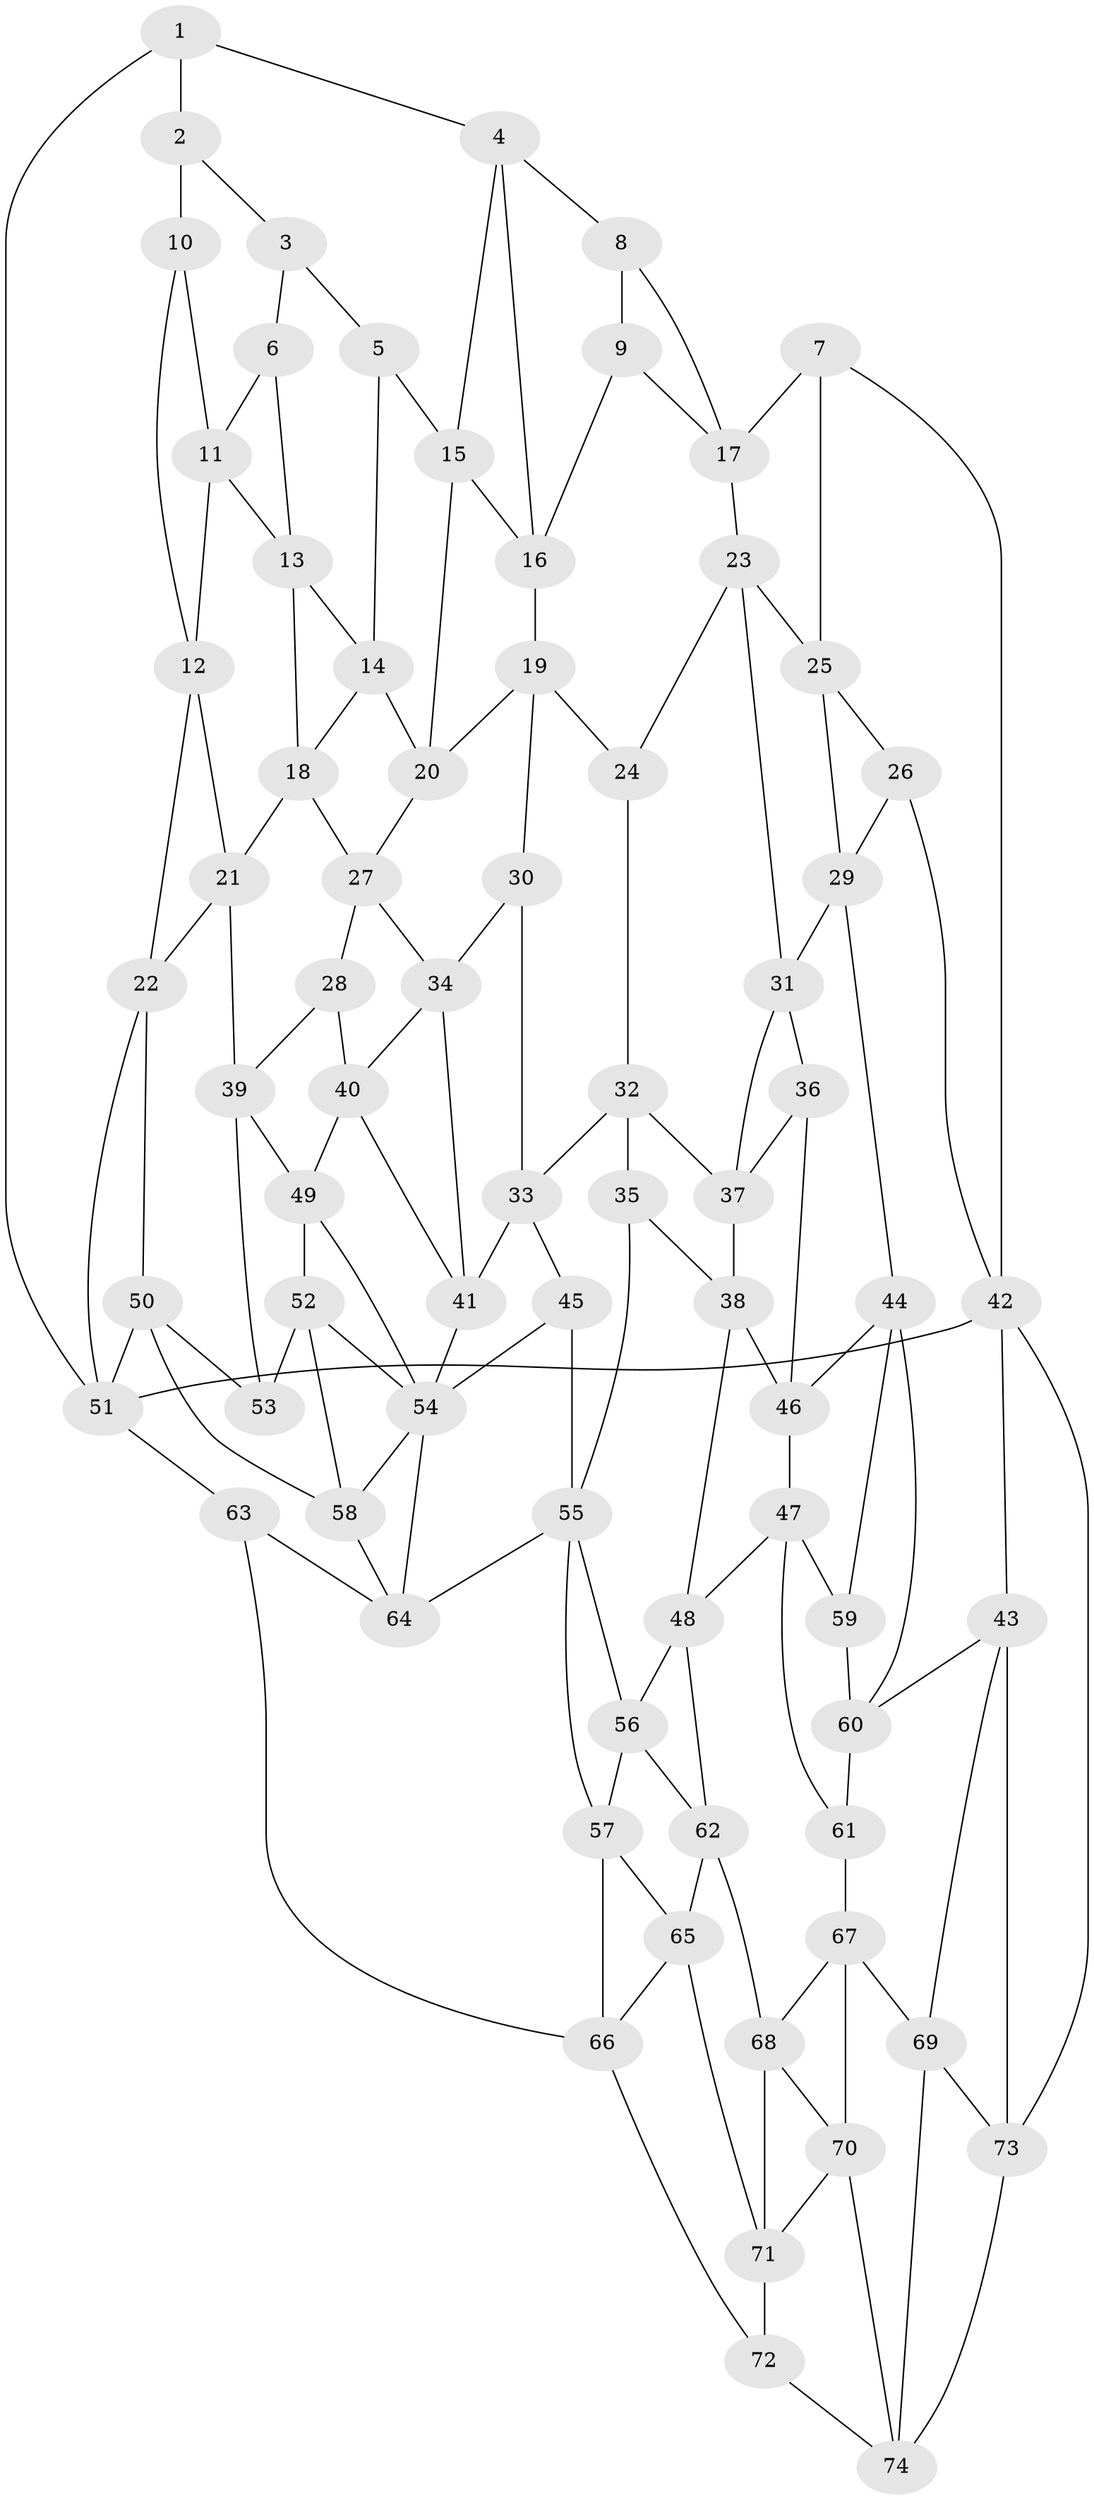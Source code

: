 // original degree distribution, {4: 0.23648648648648649, 6: 0.23648648648648649, 5: 0.5067567567567568, 3: 0.02027027027027027}
// Generated by graph-tools (version 1.1) at 2025/51/03/09/25 03:51:01]
// undirected, 74 vertices, 140 edges
graph export_dot {
graph [start="1"]
  node [color=gray90,style=filled];
  1;
  2;
  3;
  4;
  5;
  6;
  7;
  8;
  9;
  10;
  11;
  12;
  13;
  14;
  15;
  16;
  17;
  18;
  19;
  20;
  21;
  22;
  23;
  24;
  25;
  26;
  27;
  28;
  29;
  30;
  31;
  32;
  33;
  34;
  35;
  36;
  37;
  38;
  39;
  40;
  41;
  42;
  43;
  44;
  45;
  46;
  47;
  48;
  49;
  50;
  51;
  52;
  53;
  54;
  55;
  56;
  57;
  58;
  59;
  60;
  61;
  62;
  63;
  64;
  65;
  66;
  67;
  68;
  69;
  70;
  71;
  72;
  73;
  74;
  1 -- 2 [weight=1.0];
  1 -- 4 [weight=1.0];
  1 -- 51 [weight=1.0];
  2 -- 3 [weight=1.0];
  2 -- 10 [weight=2.0];
  3 -- 5 [weight=1.0];
  3 -- 6 [weight=1.0];
  4 -- 8 [weight=1.0];
  4 -- 15 [weight=1.0];
  4 -- 16 [weight=1.0];
  5 -- 14 [weight=1.0];
  5 -- 15 [weight=1.0];
  6 -- 11 [weight=1.0];
  6 -- 13 [weight=1.0];
  7 -- 17 [weight=1.0];
  7 -- 25 [weight=1.0];
  7 -- 42 [weight=1.0];
  8 -- 9 [weight=1.0];
  8 -- 17 [weight=1.0];
  9 -- 16 [weight=1.0];
  9 -- 17 [weight=1.0];
  10 -- 11 [weight=1.0];
  10 -- 12 [weight=1.0];
  11 -- 12 [weight=1.0];
  11 -- 13 [weight=1.0];
  12 -- 21 [weight=1.0];
  12 -- 22 [weight=1.0];
  13 -- 14 [weight=1.0];
  13 -- 18 [weight=1.0];
  14 -- 18 [weight=1.0];
  14 -- 20 [weight=1.0];
  15 -- 16 [weight=1.0];
  15 -- 20 [weight=1.0];
  16 -- 19 [weight=1.0];
  17 -- 23 [weight=1.0];
  18 -- 21 [weight=1.0];
  18 -- 27 [weight=1.0];
  19 -- 20 [weight=1.0];
  19 -- 24 [weight=1.0];
  19 -- 30 [weight=1.0];
  20 -- 27 [weight=1.0];
  21 -- 22 [weight=1.0];
  21 -- 39 [weight=1.0];
  22 -- 50 [weight=1.0];
  22 -- 51 [weight=1.0];
  23 -- 24 [weight=1.0];
  23 -- 25 [weight=1.0];
  23 -- 31 [weight=1.0];
  24 -- 32 [weight=1.0];
  25 -- 26 [weight=1.0];
  25 -- 29 [weight=1.0];
  26 -- 29 [weight=1.0];
  26 -- 42 [weight=1.0];
  27 -- 28 [weight=1.0];
  27 -- 34 [weight=1.0];
  28 -- 39 [weight=1.0];
  28 -- 40 [weight=1.0];
  29 -- 31 [weight=1.0];
  29 -- 44 [weight=1.0];
  30 -- 33 [weight=1.0];
  30 -- 34 [weight=1.0];
  31 -- 36 [weight=1.0];
  31 -- 37 [weight=1.0];
  32 -- 33 [weight=1.0];
  32 -- 35 [weight=1.0];
  32 -- 37 [weight=1.0];
  33 -- 41 [weight=1.0];
  33 -- 45 [weight=1.0];
  34 -- 40 [weight=1.0];
  34 -- 41 [weight=1.0];
  35 -- 38 [weight=1.0];
  35 -- 55 [weight=1.0];
  36 -- 37 [weight=1.0];
  36 -- 46 [weight=1.0];
  37 -- 38 [weight=1.0];
  38 -- 46 [weight=1.0];
  38 -- 48 [weight=1.0];
  39 -- 49 [weight=1.0];
  39 -- 53 [weight=1.0];
  40 -- 41 [weight=1.0];
  40 -- 49 [weight=1.0];
  41 -- 54 [weight=1.0];
  42 -- 43 [weight=1.0];
  42 -- 51 [weight=2.0];
  42 -- 73 [weight=1.0];
  43 -- 60 [weight=1.0];
  43 -- 69 [weight=1.0];
  43 -- 73 [weight=1.0];
  44 -- 46 [weight=1.0];
  44 -- 59 [weight=1.0];
  44 -- 60 [weight=1.0];
  45 -- 54 [weight=1.0];
  45 -- 55 [weight=2.0];
  46 -- 47 [weight=1.0];
  47 -- 48 [weight=1.0];
  47 -- 59 [weight=1.0];
  47 -- 61 [weight=1.0];
  48 -- 56 [weight=1.0];
  48 -- 62 [weight=1.0];
  49 -- 52 [weight=1.0];
  49 -- 54 [weight=1.0];
  50 -- 51 [weight=1.0];
  50 -- 53 [weight=1.0];
  50 -- 58 [weight=1.0];
  51 -- 63 [weight=1.0];
  52 -- 53 [weight=1.0];
  52 -- 54 [weight=1.0];
  52 -- 58 [weight=1.0];
  54 -- 58 [weight=1.0];
  54 -- 64 [weight=1.0];
  55 -- 56 [weight=1.0];
  55 -- 57 [weight=1.0];
  55 -- 64 [weight=1.0];
  56 -- 57 [weight=1.0];
  56 -- 62 [weight=1.0];
  57 -- 65 [weight=1.0];
  57 -- 66 [weight=1.0];
  58 -- 64 [weight=1.0];
  59 -- 60 [weight=1.0];
  60 -- 61 [weight=1.0];
  61 -- 67 [weight=1.0];
  62 -- 65 [weight=1.0];
  62 -- 68 [weight=1.0];
  63 -- 64 [weight=1.0];
  63 -- 66 [weight=1.0];
  65 -- 66 [weight=1.0];
  65 -- 71 [weight=1.0];
  66 -- 72 [weight=1.0];
  67 -- 68 [weight=1.0];
  67 -- 69 [weight=1.0];
  67 -- 70 [weight=1.0];
  68 -- 70 [weight=1.0];
  68 -- 71 [weight=1.0];
  69 -- 73 [weight=1.0];
  69 -- 74 [weight=1.0];
  70 -- 71 [weight=1.0];
  70 -- 74 [weight=1.0];
  71 -- 72 [weight=1.0];
  72 -- 74 [weight=1.0];
  73 -- 74 [weight=1.0];
}
